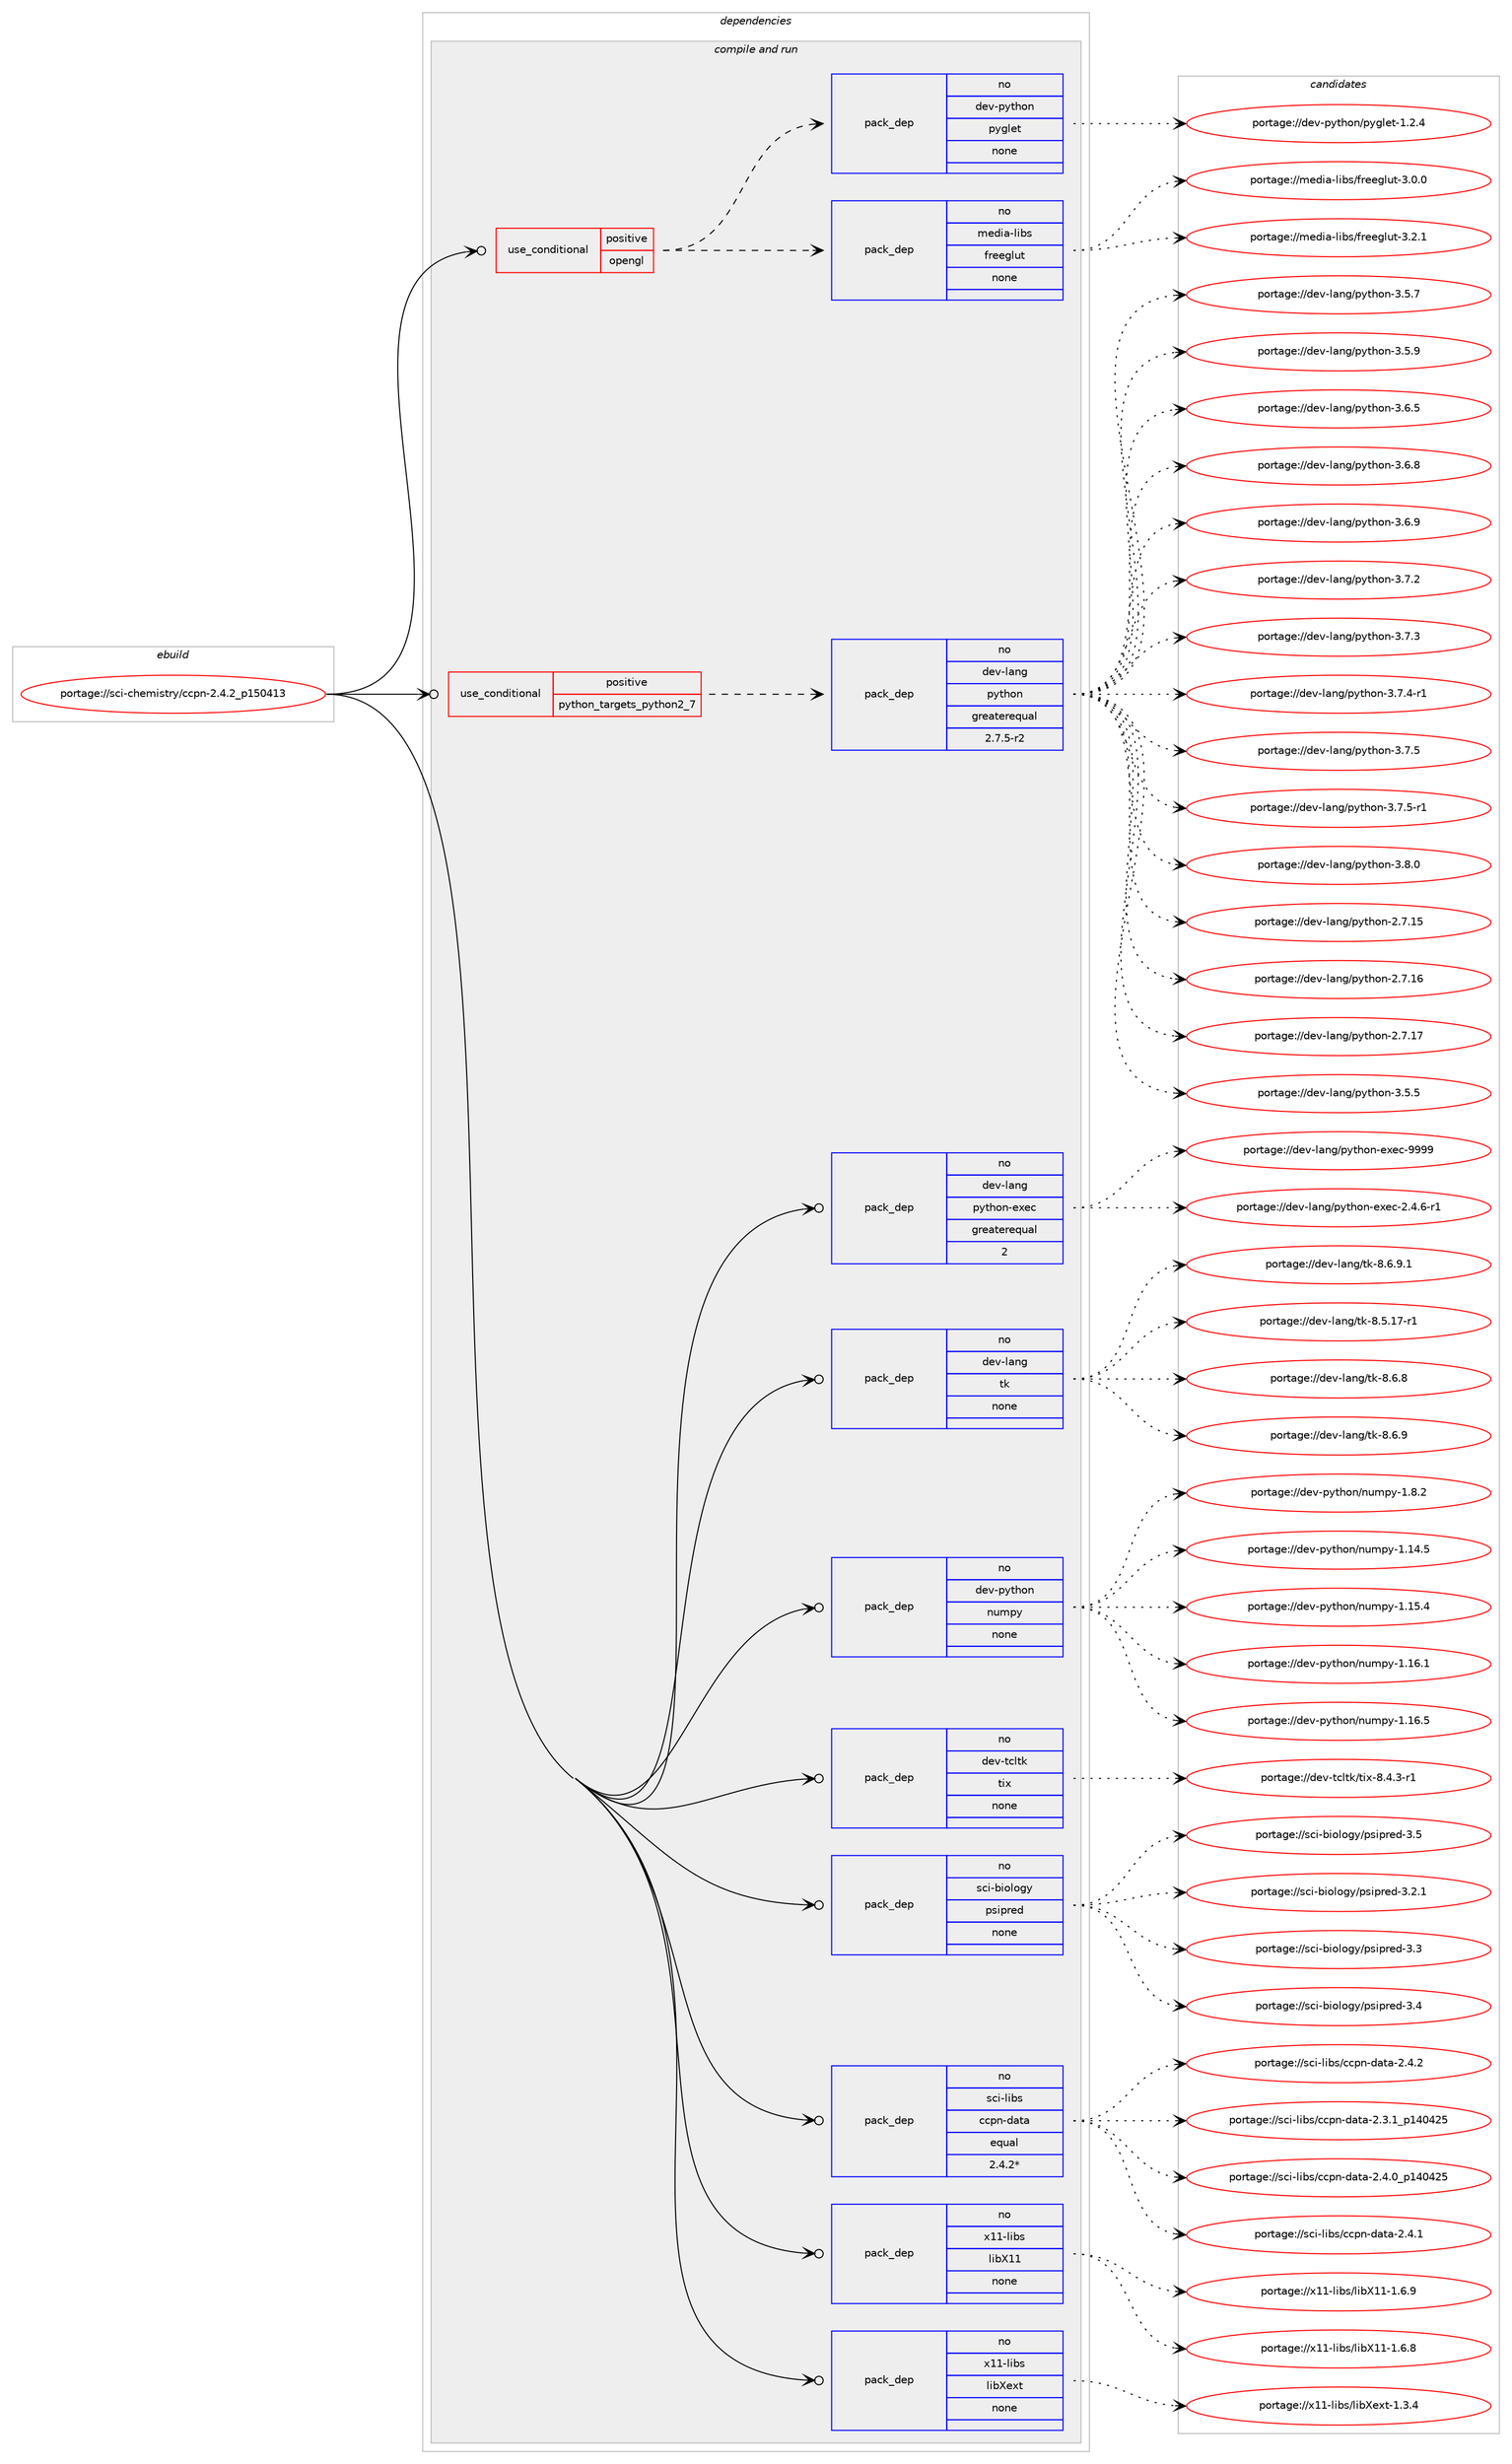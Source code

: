 digraph prolog {

# *************
# Graph options
# *************

newrank=true;
concentrate=true;
compound=true;
graph [rankdir=LR,fontname=Helvetica,fontsize=10,ranksep=1.5];#, ranksep=2.5, nodesep=0.2];
edge  [arrowhead=vee];
node  [fontname=Helvetica,fontsize=10];

# **********
# The ebuild
# **********

subgraph cluster_leftcol {
color=gray;
rank=same;
label=<<i>ebuild</i>>;
id [label="portage://sci-chemistry/ccpn-2.4.2_p150413", color=red, width=4, href="../sci-chemistry/ccpn-2.4.2_p150413.svg"];
}

# ****************
# The dependencies
# ****************

subgraph cluster_midcol {
color=gray;
label=<<i>dependencies</i>>;
subgraph cluster_compile {
fillcolor="#eeeeee";
style=filled;
label=<<i>compile</i>>;
}
subgraph cluster_compileandrun {
fillcolor="#eeeeee";
style=filled;
label=<<i>compile and run</i>>;
subgraph cond95374 {
dependency384314 [label=<<TABLE BORDER="0" CELLBORDER="1" CELLSPACING="0" CELLPADDING="4"><TR><TD ROWSPAN="3" CELLPADDING="10">use_conditional</TD></TR><TR><TD>positive</TD></TR><TR><TD>opengl</TD></TR></TABLE>>, shape=none, color=red];
subgraph pack282428 {
dependency384315 [label=<<TABLE BORDER="0" CELLBORDER="1" CELLSPACING="0" CELLPADDING="4" WIDTH="220"><TR><TD ROWSPAN="6" CELLPADDING="30">pack_dep</TD></TR><TR><TD WIDTH="110">no</TD></TR><TR><TD>media-libs</TD></TR><TR><TD>freeglut</TD></TR><TR><TD>none</TD></TR><TR><TD></TD></TR></TABLE>>, shape=none, color=blue];
}
dependency384314:e -> dependency384315:w [weight=20,style="dashed",arrowhead="vee"];
subgraph pack282429 {
dependency384316 [label=<<TABLE BORDER="0" CELLBORDER="1" CELLSPACING="0" CELLPADDING="4" WIDTH="220"><TR><TD ROWSPAN="6" CELLPADDING="30">pack_dep</TD></TR><TR><TD WIDTH="110">no</TD></TR><TR><TD>dev-python</TD></TR><TR><TD>pyglet</TD></TR><TR><TD>none</TD></TR><TR><TD></TD></TR></TABLE>>, shape=none, color=blue];
}
dependency384314:e -> dependency384316:w [weight=20,style="dashed",arrowhead="vee"];
}
id:e -> dependency384314:w [weight=20,style="solid",arrowhead="odotvee"];
subgraph cond95375 {
dependency384317 [label=<<TABLE BORDER="0" CELLBORDER="1" CELLSPACING="0" CELLPADDING="4"><TR><TD ROWSPAN="3" CELLPADDING="10">use_conditional</TD></TR><TR><TD>positive</TD></TR><TR><TD>python_targets_python2_7</TD></TR></TABLE>>, shape=none, color=red];
subgraph pack282430 {
dependency384318 [label=<<TABLE BORDER="0" CELLBORDER="1" CELLSPACING="0" CELLPADDING="4" WIDTH="220"><TR><TD ROWSPAN="6" CELLPADDING="30">pack_dep</TD></TR><TR><TD WIDTH="110">no</TD></TR><TR><TD>dev-lang</TD></TR><TR><TD>python</TD></TR><TR><TD>greaterequal</TD></TR><TR><TD>2.7.5-r2</TD></TR></TABLE>>, shape=none, color=blue];
}
dependency384317:e -> dependency384318:w [weight=20,style="dashed",arrowhead="vee"];
}
id:e -> dependency384317:w [weight=20,style="solid",arrowhead="odotvee"];
subgraph pack282431 {
dependency384319 [label=<<TABLE BORDER="0" CELLBORDER="1" CELLSPACING="0" CELLPADDING="4" WIDTH="220"><TR><TD ROWSPAN="6" CELLPADDING="30">pack_dep</TD></TR><TR><TD WIDTH="110">no</TD></TR><TR><TD>dev-lang</TD></TR><TR><TD>python-exec</TD></TR><TR><TD>greaterequal</TD></TR><TR><TD>2</TD></TR></TABLE>>, shape=none, color=blue];
}
id:e -> dependency384319:w [weight=20,style="solid",arrowhead="odotvee"];
subgraph pack282432 {
dependency384320 [label=<<TABLE BORDER="0" CELLBORDER="1" CELLSPACING="0" CELLPADDING="4" WIDTH="220"><TR><TD ROWSPAN="6" CELLPADDING="30">pack_dep</TD></TR><TR><TD WIDTH="110">no</TD></TR><TR><TD>dev-lang</TD></TR><TR><TD>tk</TD></TR><TR><TD>none</TD></TR><TR><TD></TD></TR></TABLE>>, shape=none, color=blue];
}
id:e -> dependency384320:w [weight=20,style="solid",arrowhead="odotvee"];
subgraph pack282433 {
dependency384321 [label=<<TABLE BORDER="0" CELLBORDER="1" CELLSPACING="0" CELLPADDING="4" WIDTH="220"><TR><TD ROWSPAN="6" CELLPADDING="30">pack_dep</TD></TR><TR><TD WIDTH="110">no</TD></TR><TR><TD>dev-python</TD></TR><TR><TD>numpy</TD></TR><TR><TD>none</TD></TR><TR><TD></TD></TR></TABLE>>, shape=none, color=blue];
}
id:e -> dependency384321:w [weight=20,style="solid",arrowhead="odotvee"];
subgraph pack282434 {
dependency384322 [label=<<TABLE BORDER="0" CELLBORDER="1" CELLSPACING="0" CELLPADDING="4" WIDTH="220"><TR><TD ROWSPAN="6" CELLPADDING="30">pack_dep</TD></TR><TR><TD WIDTH="110">no</TD></TR><TR><TD>dev-tcltk</TD></TR><TR><TD>tix</TD></TR><TR><TD>none</TD></TR><TR><TD></TD></TR></TABLE>>, shape=none, color=blue];
}
id:e -> dependency384322:w [weight=20,style="solid",arrowhead="odotvee"];
subgraph pack282435 {
dependency384323 [label=<<TABLE BORDER="0" CELLBORDER="1" CELLSPACING="0" CELLPADDING="4" WIDTH="220"><TR><TD ROWSPAN="6" CELLPADDING="30">pack_dep</TD></TR><TR><TD WIDTH="110">no</TD></TR><TR><TD>sci-biology</TD></TR><TR><TD>psipred</TD></TR><TR><TD>none</TD></TR><TR><TD></TD></TR></TABLE>>, shape=none, color=blue];
}
id:e -> dependency384323:w [weight=20,style="solid",arrowhead="odotvee"];
subgraph pack282436 {
dependency384324 [label=<<TABLE BORDER="0" CELLBORDER="1" CELLSPACING="0" CELLPADDING="4" WIDTH="220"><TR><TD ROWSPAN="6" CELLPADDING="30">pack_dep</TD></TR><TR><TD WIDTH="110">no</TD></TR><TR><TD>sci-libs</TD></TR><TR><TD>ccpn-data</TD></TR><TR><TD>equal</TD></TR><TR><TD>2.4.2*</TD></TR></TABLE>>, shape=none, color=blue];
}
id:e -> dependency384324:w [weight=20,style="solid",arrowhead="odotvee"];
subgraph pack282437 {
dependency384325 [label=<<TABLE BORDER="0" CELLBORDER="1" CELLSPACING="0" CELLPADDING="4" WIDTH="220"><TR><TD ROWSPAN="6" CELLPADDING="30">pack_dep</TD></TR><TR><TD WIDTH="110">no</TD></TR><TR><TD>x11-libs</TD></TR><TR><TD>libX11</TD></TR><TR><TD>none</TD></TR><TR><TD></TD></TR></TABLE>>, shape=none, color=blue];
}
id:e -> dependency384325:w [weight=20,style="solid",arrowhead="odotvee"];
subgraph pack282438 {
dependency384326 [label=<<TABLE BORDER="0" CELLBORDER="1" CELLSPACING="0" CELLPADDING="4" WIDTH="220"><TR><TD ROWSPAN="6" CELLPADDING="30">pack_dep</TD></TR><TR><TD WIDTH="110">no</TD></TR><TR><TD>x11-libs</TD></TR><TR><TD>libXext</TD></TR><TR><TD>none</TD></TR><TR><TD></TD></TR></TABLE>>, shape=none, color=blue];
}
id:e -> dependency384326:w [weight=20,style="solid",arrowhead="odotvee"];
}
subgraph cluster_run {
fillcolor="#eeeeee";
style=filled;
label=<<i>run</i>>;
}
}

# **************
# The candidates
# **************

subgraph cluster_choices {
rank=same;
color=gray;
label=<<i>candidates</i>>;

subgraph choice282428 {
color=black;
nodesep=1;
choiceportage10910110010597451081059811547102114101101103108117116455146484648 [label="portage://media-libs/freeglut-3.0.0", color=red, width=4,href="../media-libs/freeglut-3.0.0.svg"];
choiceportage10910110010597451081059811547102114101101103108117116455146504649 [label="portage://media-libs/freeglut-3.2.1", color=red, width=4,href="../media-libs/freeglut-3.2.1.svg"];
dependency384315:e -> choiceportage10910110010597451081059811547102114101101103108117116455146484648:w [style=dotted,weight="100"];
dependency384315:e -> choiceportage10910110010597451081059811547102114101101103108117116455146504649:w [style=dotted,weight="100"];
}
subgraph choice282429 {
color=black;
nodesep=1;
choiceportage1001011184511212111610411111047112121103108101116454946504652 [label="portage://dev-python/pyglet-1.2.4", color=red, width=4,href="../dev-python/pyglet-1.2.4.svg"];
dependency384316:e -> choiceportage1001011184511212111610411111047112121103108101116454946504652:w [style=dotted,weight="100"];
}
subgraph choice282430 {
color=black;
nodesep=1;
choiceportage10010111845108971101034711212111610411111045504655464953 [label="portage://dev-lang/python-2.7.15", color=red, width=4,href="../dev-lang/python-2.7.15.svg"];
choiceportage10010111845108971101034711212111610411111045504655464954 [label="portage://dev-lang/python-2.7.16", color=red, width=4,href="../dev-lang/python-2.7.16.svg"];
choiceportage10010111845108971101034711212111610411111045504655464955 [label="portage://dev-lang/python-2.7.17", color=red, width=4,href="../dev-lang/python-2.7.17.svg"];
choiceportage100101118451089711010347112121116104111110455146534653 [label="portage://dev-lang/python-3.5.5", color=red, width=4,href="../dev-lang/python-3.5.5.svg"];
choiceportage100101118451089711010347112121116104111110455146534655 [label="portage://dev-lang/python-3.5.7", color=red, width=4,href="../dev-lang/python-3.5.7.svg"];
choiceportage100101118451089711010347112121116104111110455146534657 [label="portage://dev-lang/python-3.5.9", color=red, width=4,href="../dev-lang/python-3.5.9.svg"];
choiceportage100101118451089711010347112121116104111110455146544653 [label="portage://dev-lang/python-3.6.5", color=red, width=4,href="../dev-lang/python-3.6.5.svg"];
choiceportage100101118451089711010347112121116104111110455146544656 [label="portage://dev-lang/python-3.6.8", color=red, width=4,href="../dev-lang/python-3.6.8.svg"];
choiceportage100101118451089711010347112121116104111110455146544657 [label="portage://dev-lang/python-3.6.9", color=red, width=4,href="../dev-lang/python-3.6.9.svg"];
choiceportage100101118451089711010347112121116104111110455146554650 [label="portage://dev-lang/python-3.7.2", color=red, width=4,href="../dev-lang/python-3.7.2.svg"];
choiceportage100101118451089711010347112121116104111110455146554651 [label="portage://dev-lang/python-3.7.3", color=red, width=4,href="../dev-lang/python-3.7.3.svg"];
choiceportage1001011184510897110103471121211161041111104551465546524511449 [label="portage://dev-lang/python-3.7.4-r1", color=red, width=4,href="../dev-lang/python-3.7.4-r1.svg"];
choiceportage100101118451089711010347112121116104111110455146554653 [label="portage://dev-lang/python-3.7.5", color=red, width=4,href="../dev-lang/python-3.7.5.svg"];
choiceportage1001011184510897110103471121211161041111104551465546534511449 [label="portage://dev-lang/python-3.7.5-r1", color=red, width=4,href="../dev-lang/python-3.7.5-r1.svg"];
choiceportage100101118451089711010347112121116104111110455146564648 [label="portage://dev-lang/python-3.8.0", color=red, width=4,href="../dev-lang/python-3.8.0.svg"];
dependency384318:e -> choiceportage10010111845108971101034711212111610411111045504655464953:w [style=dotted,weight="100"];
dependency384318:e -> choiceportage10010111845108971101034711212111610411111045504655464954:w [style=dotted,weight="100"];
dependency384318:e -> choiceportage10010111845108971101034711212111610411111045504655464955:w [style=dotted,weight="100"];
dependency384318:e -> choiceportage100101118451089711010347112121116104111110455146534653:w [style=dotted,weight="100"];
dependency384318:e -> choiceportage100101118451089711010347112121116104111110455146534655:w [style=dotted,weight="100"];
dependency384318:e -> choiceportage100101118451089711010347112121116104111110455146534657:w [style=dotted,weight="100"];
dependency384318:e -> choiceportage100101118451089711010347112121116104111110455146544653:w [style=dotted,weight="100"];
dependency384318:e -> choiceportage100101118451089711010347112121116104111110455146544656:w [style=dotted,weight="100"];
dependency384318:e -> choiceportage100101118451089711010347112121116104111110455146544657:w [style=dotted,weight="100"];
dependency384318:e -> choiceportage100101118451089711010347112121116104111110455146554650:w [style=dotted,weight="100"];
dependency384318:e -> choiceportage100101118451089711010347112121116104111110455146554651:w [style=dotted,weight="100"];
dependency384318:e -> choiceportage1001011184510897110103471121211161041111104551465546524511449:w [style=dotted,weight="100"];
dependency384318:e -> choiceportage100101118451089711010347112121116104111110455146554653:w [style=dotted,weight="100"];
dependency384318:e -> choiceportage1001011184510897110103471121211161041111104551465546534511449:w [style=dotted,weight="100"];
dependency384318:e -> choiceportage100101118451089711010347112121116104111110455146564648:w [style=dotted,weight="100"];
}
subgraph choice282431 {
color=black;
nodesep=1;
choiceportage10010111845108971101034711212111610411111045101120101994550465246544511449 [label="portage://dev-lang/python-exec-2.4.6-r1", color=red, width=4,href="../dev-lang/python-exec-2.4.6-r1.svg"];
choiceportage10010111845108971101034711212111610411111045101120101994557575757 [label="portage://dev-lang/python-exec-9999", color=red, width=4,href="../dev-lang/python-exec-9999.svg"];
dependency384319:e -> choiceportage10010111845108971101034711212111610411111045101120101994550465246544511449:w [style=dotted,weight="100"];
dependency384319:e -> choiceportage10010111845108971101034711212111610411111045101120101994557575757:w [style=dotted,weight="100"];
}
subgraph choice282432 {
color=black;
nodesep=1;
choiceportage100101118451089711010347116107455646534649554511449 [label="portage://dev-lang/tk-8.5.17-r1", color=red, width=4,href="../dev-lang/tk-8.5.17-r1.svg"];
choiceportage100101118451089711010347116107455646544656 [label="portage://dev-lang/tk-8.6.8", color=red, width=4,href="../dev-lang/tk-8.6.8.svg"];
choiceportage100101118451089711010347116107455646544657 [label="portage://dev-lang/tk-8.6.9", color=red, width=4,href="../dev-lang/tk-8.6.9.svg"];
choiceportage1001011184510897110103471161074556465446574649 [label="portage://dev-lang/tk-8.6.9.1", color=red, width=4,href="../dev-lang/tk-8.6.9.1.svg"];
dependency384320:e -> choiceportage100101118451089711010347116107455646534649554511449:w [style=dotted,weight="100"];
dependency384320:e -> choiceportage100101118451089711010347116107455646544656:w [style=dotted,weight="100"];
dependency384320:e -> choiceportage100101118451089711010347116107455646544657:w [style=dotted,weight="100"];
dependency384320:e -> choiceportage1001011184510897110103471161074556465446574649:w [style=dotted,weight="100"];
}
subgraph choice282433 {
color=black;
nodesep=1;
choiceportage100101118451121211161041111104711011710911212145494649524653 [label="portage://dev-python/numpy-1.14.5", color=red, width=4,href="../dev-python/numpy-1.14.5.svg"];
choiceportage100101118451121211161041111104711011710911212145494649534652 [label="portage://dev-python/numpy-1.15.4", color=red, width=4,href="../dev-python/numpy-1.15.4.svg"];
choiceportage100101118451121211161041111104711011710911212145494649544649 [label="portage://dev-python/numpy-1.16.1", color=red, width=4,href="../dev-python/numpy-1.16.1.svg"];
choiceportage100101118451121211161041111104711011710911212145494649544653 [label="portage://dev-python/numpy-1.16.5", color=red, width=4,href="../dev-python/numpy-1.16.5.svg"];
choiceportage1001011184511212111610411111047110117109112121454946564650 [label="portage://dev-python/numpy-1.8.2", color=red, width=4,href="../dev-python/numpy-1.8.2.svg"];
dependency384321:e -> choiceportage100101118451121211161041111104711011710911212145494649524653:w [style=dotted,weight="100"];
dependency384321:e -> choiceportage100101118451121211161041111104711011710911212145494649534652:w [style=dotted,weight="100"];
dependency384321:e -> choiceportage100101118451121211161041111104711011710911212145494649544649:w [style=dotted,weight="100"];
dependency384321:e -> choiceportage100101118451121211161041111104711011710911212145494649544653:w [style=dotted,weight="100"];
dependency384321:e -> choiceportage1001011184511212111610411111047110117109112121454946564650:w [style=dotted,weight="100"];
}
subgraph choice282434 {
color=black;
nodesep=1;
choiceportage1001011184511699108116107471161051204556465246514511449 [label="portage://dev-tcltk/tix-8.4.3-r1", color=red, width=4,href="../dev-tcltk/tix-8.4.3-r1.svg"];
dependency384322:e -> choiceportage1001011184511699108116107471161051204556465246514511449:w [style=dotted,weight="100"];
}
subgraph choice282435 {
color=black;
nodesep=1;
choiceportage11599105459810511110811110312147112115105112114101100455146504649 [label="portage://sci-biology/psipred-3.2.1", color=red, width=4,href="../sci-biology/psipred-3.2.1.svg"];
choiceportage1159910545981051111081111031214711211510511211410110045514651 [label="portage://sci-biology/psipred-3.3", color=red, width=4,href="../sci-biology/psipred-3.3.svg"];
choiceportage1159910545981051111081111031214711211510511211410110045514652 [label="portage://sci-biology/psipred-3.4", color=red, width=4,href="../sci-biology/psipred-3.4.svg"];
choiceportage1159910545981051111081111031214711211510511211410110045514653 [label="portage://sci-biology/psipred-3.5", color=red, width=4,href="../sci-biology/psipred-3.5.svg"];
dependency384323:e -> choiceportage11599105459810511110811110312147112115105112114101100455146504649:w [style=dotted,weight="100"];
dependency384323:e -> choiceportage1159910545981051111081111031214711211510511211410110045514651:w [style=dotted,weight="100"];
dependency384323:e -> choiceportage1159910545981051111081111031214711211510511211410110045514652:w [style=dotted,weight="100"];
dependency384323:e -> choiceportage1159910545981051111081111031214711211510511211410110045514653:w [style=dotted,weight="100"];
}
subgraph choice282436 {
color=black;
nodesep=1;
choiceportage11599105451081059811547999911211045100971169745504651464995112495248525053 [label="portage://sci-libs/ccpn-data-2.3.1_p140425", color=red, width=4,href="../sci-libs/ccpn-data-2.3.1_p140425.svg"];
choiceportage11599105451081059811547999911211045100971169745504652464895112495248525053 [label="portage://sci-libs/ccpn-data-2.4.0_p140425", color=red, width=4,href="../sci-libs/ccpn-data-2.4.0_p140425.svg"];
choiceportage115991054510810598115479999112110451009711697455046524649 [label="portage://sci-libs/ccpn-data-2.4.1", color=red, width=4,href="../sci-libs/ccpn-data-2.4.1.svg"];
choiceportage115991054510810598115479999112110451009711697455046524650 [label="portage://sci-libs/ccpn-data-2.4.2", color=red, width=4,href="../sci-libs/ccpn-data-2.4.2.svg"];
dependency384324:e -> choiceportage11599105451081059811547999911211045100971169745504651464995112495248525053:w [style=dotted,weight="100"];
dependency384324:e -> choiceportage11599105451081059811547999911211045100971169745504652464895112495248525053:w [style=dotted,weight="100"];
dependency384324:e -> choiceportage115991054510810598115479999112110451009711697455046524649:w [style=dotted,weight="100"];
dependency384324:e -> choiceportage115991054510810598115479999112110451009711697455046524650:w [style=dotted,weight="100"];
}
subgraph choice282437 {
color=black;
nodesep=1;
choiceportage120494945108105981154710810598884949454946544656 [label="portage://x11-libs/libX11-1.6.8", color=red, width=4,href="../x11-libs/libX11-1.6.8.svg"];
choiceportage120494945108105981154710810598884949454946544657 [label="portage://x11-libs/libX11-1.6.9", color=red, width=4,href="../x11-libs/libX11-1.6.9.svg"];
dependency384325:e -> choiceportage120494945108105981154710810598884949454946544656:w [style=dotted,weight="100"];
dependency384325:e -> choiceportage120494945108105981154710810598884949454946544657:w [style=dotted,weight="100"];
}
subgraph choice282438 {
color=black;
nodesep=1;
choiceportage12049494510810598115471081059888101120116454946514652 [label="portage://x11-libs/libXext-1.3.4", color=red, width=4,href="../x11-libs/libXext-1.3.4.svg"];
dependency384326:e -> choiceportage12049494510810598115471081059888101120116454946514652:w [style=dotted,weight="100"];
}
}

}
